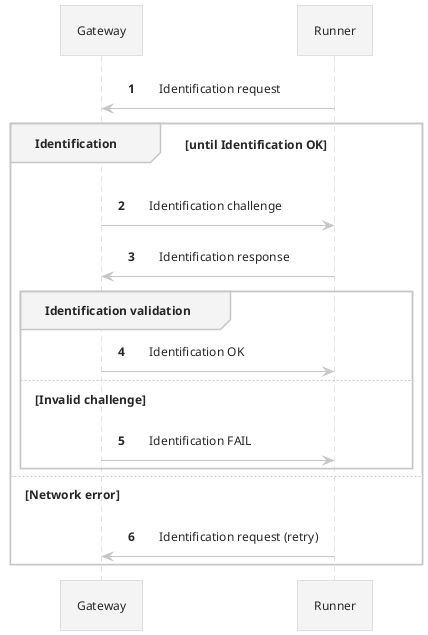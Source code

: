 @startuml
!theme carbon-gray
autonumber

Gateway <- Runner : Identification request
group Identification [until Identification OK]
  Gateway -> Runner : Identification challenge
  Gateway <- Runner : Identification response
  group Identification validation
    Gateway -> Runner : Identification OK
  else Invalid challenge
    Gateway -> Runner : Identification FAIL
  end
else Network error
Gateway <- Runner : Identification request (retry)
end

@enduml

